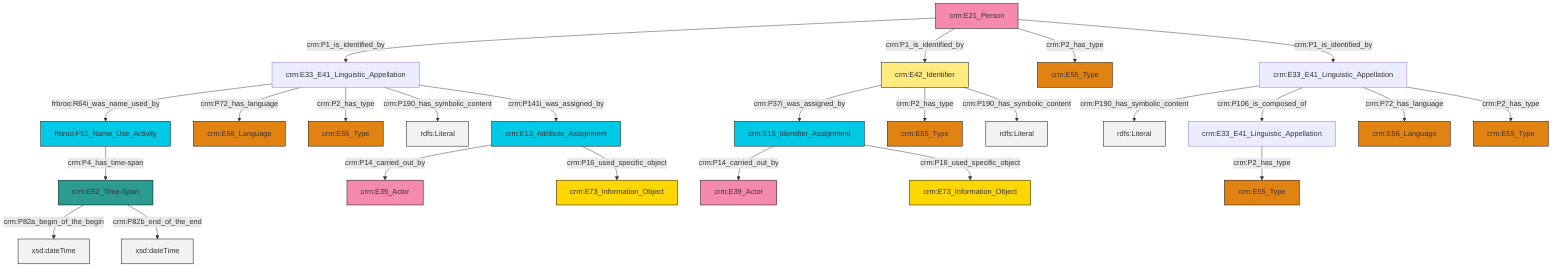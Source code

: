 graph TD
classDef Literal fill:#f2f2f2,stroke:#000000;
classDef CRM_Entity fill:#FFFFFF,stroke:#000000;
classDef Temporal_Entity fill:#00C9E6, stroke:#000000;
classDef Type fill:#E18312, stroke:#000000;
classDef Time-Span fill:#2C9C91, stroke:#000000;
classDef Appellation fill:#FFEB7F, stroke:#000000;
classDef Place fill:#008836, stroke:#000000;
classDef Persistent_Item fill:#B266B2, stroke:#000000;
classDef Conceptual_Object fill:#FFD700, stroke:#000000;
classDef Physical_Thing fill:#D2B48C, stroke:#000000;
classDef Actor fill:#f58aad, stroke:#000000;
classDef PC_Classes fill:#4ce600, stroke:#000000;
classDef Multi fill:#cccccc,stroke:#000000;

2["crm:E21_Person"]:::Actor -->|crm:P1_is_identified_by| 3["crm:E33_E41_Linguistic_Appellation"]:::Default
2["crm:E21_Person"]:::Actor -->|crm:P1_is_identified_by| 4["crm:E42_Identifier"]:::Appellation
2["crm:E21_Person"]:::Actor -->|crm:P2_has_type| 5["crm:E55_Type"]:::Type
3["crm:E33_E41_Linguistic_Appellation"]:::Default -->|frbroo:R64i_was_name_used_by| 6["frbroo:F52_Name_Use_Activity"]:::Temporal_Entity
7["crm:E33_E41_Linguistic_Appellation"]:::Default -->|crm:P2_has_type| 8["crm:E55_Type"]:::Type
13["crm:E15_Identifier_Assignment"]:::Temporal_Entity -->|crm:P14_carried_out_by| 14["crm:E39_Actor"]:::Actor
15["crm:E33_E41_Linguistic_Appellation"]:::Default -->|crm:P190_has_symbolic_content| 16[rdfs:Literal]:::Literal
20["crm:E13_Attribute_Assignment"]:::Temporal_Entity -->|crm:P14_carried_out_by| 11["crm:E39_Actor"]:::Actor
4["crm:E42_Identifier"]:::Appellation -->|crm:P37i_was_assigned_by| 13["crm:E15_Identifier_Assignment"]:::Temporal_Entity
15["crm:E33_E41_Linguistic_Appellation"]:::Default -->|crm:P106_is_composed_of| 7["crm:E33_E41_Linguistic_Appellation"]:::Default
6["frbroo:F52_Name_Use_Activity"]:::Temporal_Entity -->|crm:P4_has_time-span| 9["crm:E52_Time-Span"]:::Time-Span
4["crm:E42_Identifier"]:::Appellation -->|crm:P2_has_type| 29["crm:E55_Type"]:::Type
13["crm:E15_Identifier_Assignment"]:::Temporal_Entity -->|crm:P16_used_specific_object| 30["crm:E73_Information_Object"]:::Conceptual_Object
3["crm:E33_E41_Linguistic_Appellation"]:::Default -->|crm:P72_has_language| 0["crm:E56_Language"]:::Type
15["crm:E33_E41_Linguistic_Appellation"]:::Default -->|crm:P72_has_language| 21["crm:E56_Language"]:::Type
20["crm:E13_Attribute_Assignment"]:::Temporal_Entity -->|crm:P16_used_specific_object| 34["crm:E73_Information_Object"]:::Conceptual_Object
3["crm:E33_E41_Linguistic_Appellation"]:::Default -->|crm:P2_has_type| 26["crm:E55_Type"]:::Type
9["crm:E52_Time-Span"]:::Time-Span -->|crm:P82a_begin_of_the_begin| 35[xsd:dateTime]:::Literal
9["crm:E52_Time-Span"]:::Time-Span -->|crm:P82b_end_of_the_end| 36[xsd:dateTime]:::Literal
15["crm:E33_E41_Linguistic_Appellation"]:::Default -->|crm:P2_has_type| 17["crm:E55_Type"]:::Type
4["crm:E42_Identifier"]:::Appellation -->|crm:P190_has_symbolic_content| 39[rdfs:Literal]:::Literal
3["crm:E33_E41_Linguistic_Appellation"]:::Default -->|crm:P190_has_symbolic_content| 41[rdfs:Literal]:::Literal
2["crm:E21_Person"]:::Actor -->|crm:P1_is_identified_by| 15["crm:E33_E41_Linguistic_Appellation"]:::Default
3["crm:E33_E41_Linguistic_Appellation"]:::Default -->|crm:P141i_was_assigned_by| 20["crm:E13_Attribute_Assignment"]:::Temporal_Entity